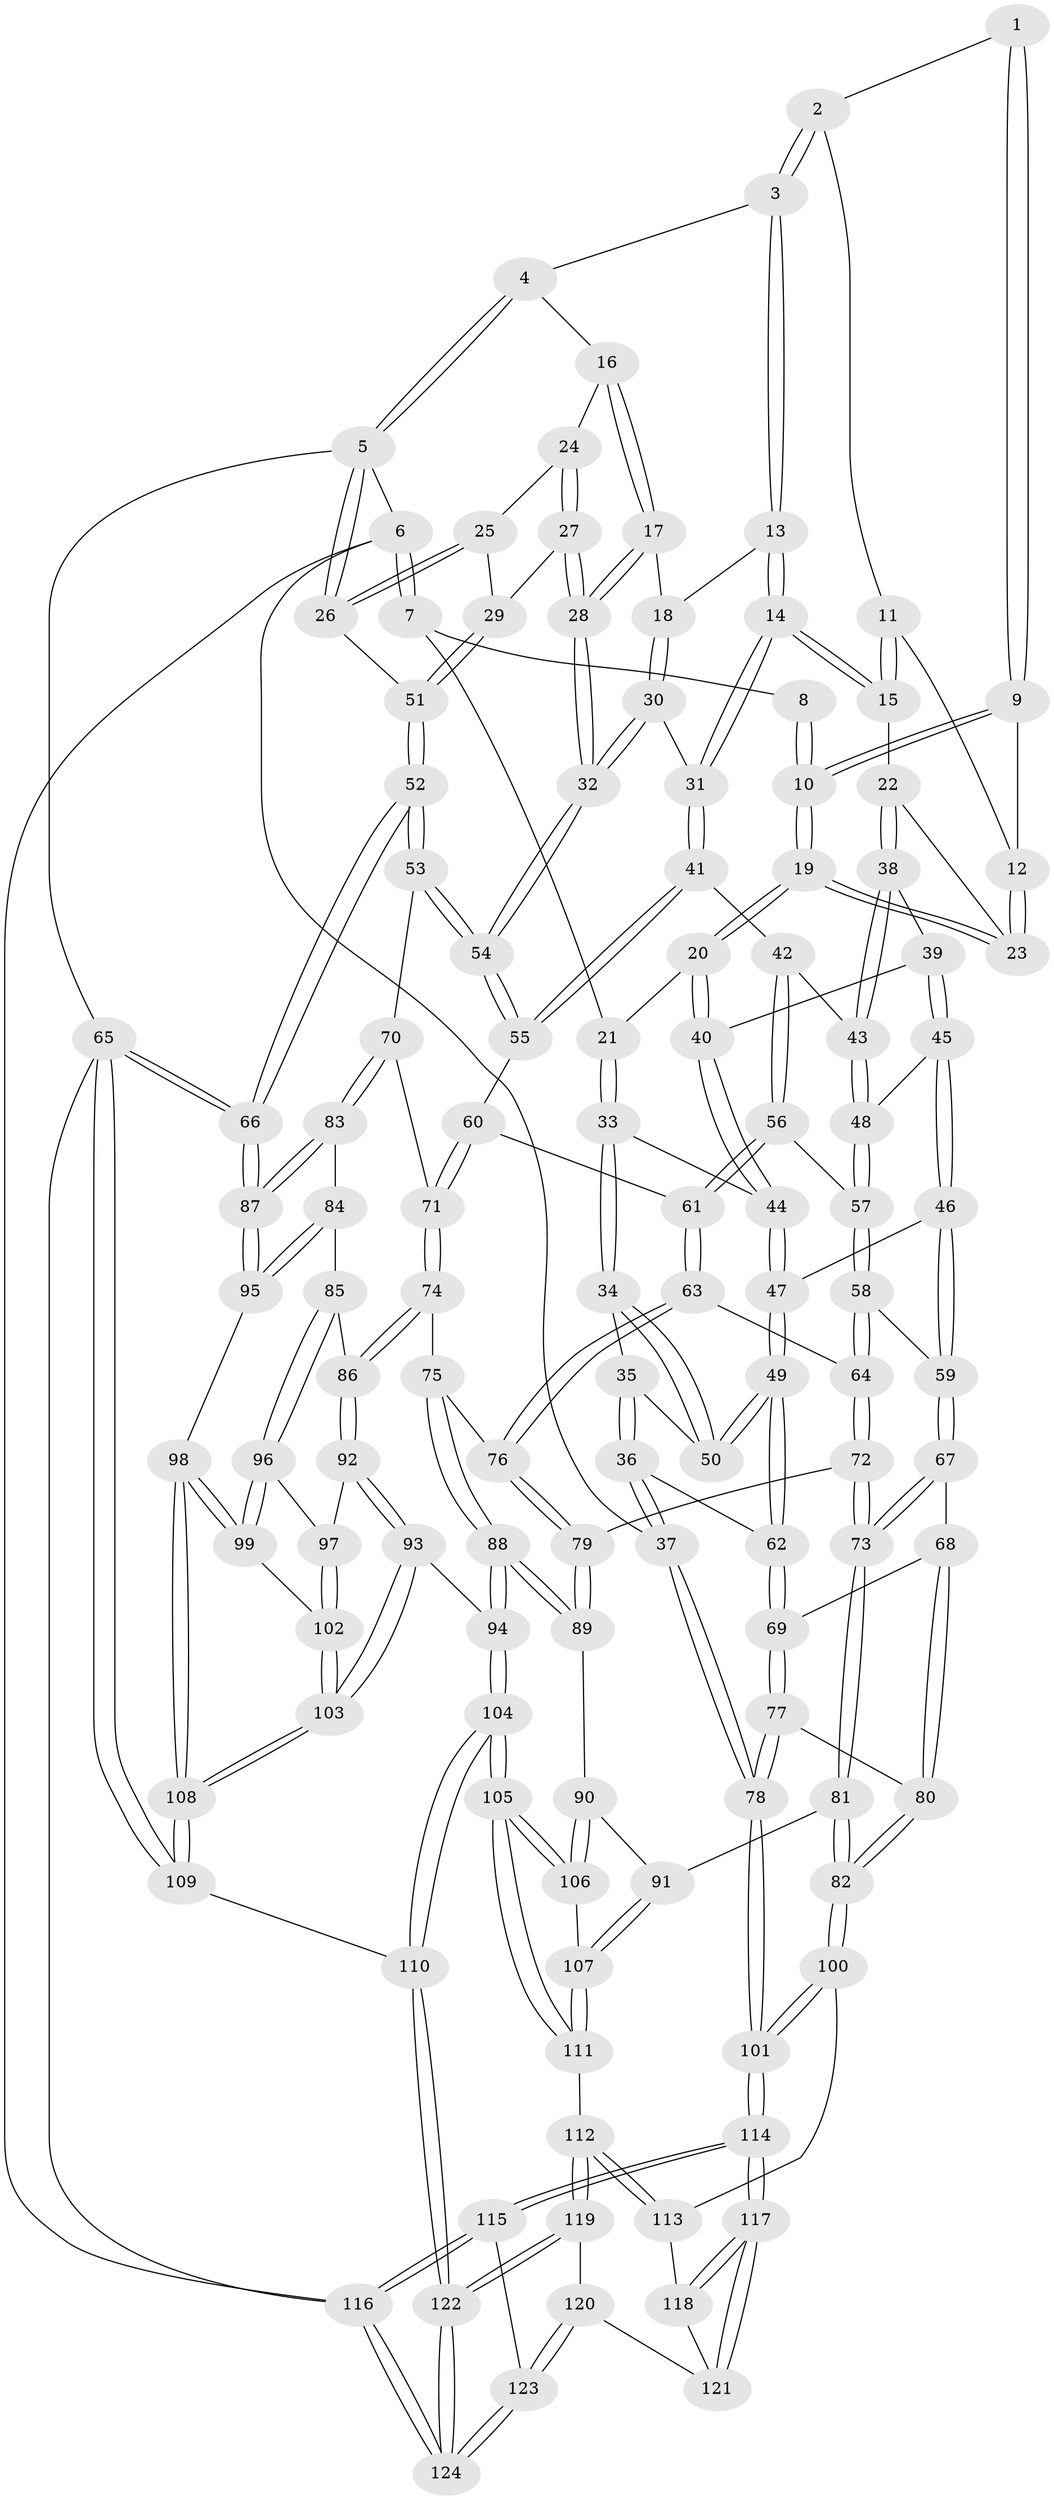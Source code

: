 // Generated by graph-tools (version 1.1) at 2025/17/03/09/25 04:17:10]
// undirected, 124 vertices, 307 edges
graph export_dot {
graph [start="1"]
  node [color=gray90,style=filled];
  1 [pos="+0.4490676296469245+0"];
  2 [pos="+0.5243555483785233+0"];
  3 [pos="+0.6254550507579828+0"];
  4 [pos="+0.8051309775199548+0"];
  5 [pos="+1+0"];
  6 [pos="+0+0"];
  7 [pos="+0.04616869313751851+0"];
  8 [pos="+0.26385581720399476+0"];
  9 [pos="+0.34546545820514285+0.09265844859235954"];
  10 [pos="+0.3223343297786352+0.1116173679134909"];
  11 [pos="+0.4601643990309192+0.015405727328440533"];
  12 [pos="+0.4439314603480155+0.042680176950674296"];
  13 [pos="+0.6283343070003455+0"];
  14 [pos="+0.5662618143903178+0.13710233824209422"];
  15 [pos="+0.5167856207220137+0.1338012650873417"];
  16 [pos="+0.8385314204552932+0.015231436529648451"];
  17 [pos="+0.7805901361838185+0.13294655369102354"];
  18 [pos="+0.7030004196292192+0.1264040587968364"];
  19 [pos="+0.31696519071594675+0.12571837829095686"];
  20 [pos="+0.3152963757344941+0.12817961770058317"];
  21 [pos="+0.13212011092118872+0.06365211053963857"];
  22 [pos="+0.46272109654523275+0.15391454469972515"];
  23 [pos="+0.44106762421820644+0.11683382210124109"];
  24 [pos="+0.8877426083970247+0.08330151518188056"];
  25 [pos="+0.901188455140476+0.084506540068753"];
  26 [pos="+1+0"];
  27 [pos="+0.9005558271302243+0.19712611913707143"];
  28 [pos="+0.840320276091509+0.2621754057336285"];
  29 [pos="+1+0.13884543639619662"];
  30 [pos="+0.6816968594946491+0.16957941960040424"];
  31 [pos="+0.6031274067607846+0.23190385608481034"];
  32 [pos="+0.8347589800169894+0.28197766270623176"];
  33 [pos="+0.10371887415614492+0.17229207180849568"];
  34 [pos="+0.06918273030934326+0.2013494246485265"];
  35 [pos="+0.010865266830334199+0.23078171935943678"];
  36 [pos="+0+0.30972016476673586"];
  37 [pos="+0+0.32674008100111024"];
  38 [pos="+0.4362733327460485+0.21395032300961064"];
  39 [pos="+0.3448799115476525+0.2024642094079868"];
  40 [pos="+0.32153682420372026+0.17779905026577772"];
  41 [pos="+0.5977335862011277+0.264249398607106"];
  42 [pos="+0.5820291139217268+0.2681886840508104"];
  43 [pos="+0.4513991099912834+0.23284946387202485"];
  44 [pos="+0.20947226471583963+0.2363083073521267"];
  45 [pos="+0.333888105266701+0.2838227053757965"];
  46 [pos="+0.2516800537536877+0.3898300413681849"];
  47 [pos="+0.2370718766190431+0.3876774983096656"];
  48 [pos="+0.4240007256751549+0.32507099079267643"];
  49 [pos="+0.19368496010285957+0.40416091812718197"];
  50 [pos="+0.17921075842835754+0.3810300284560423"];
  51 [pos="+1+0.11138181745973252"];
  52 [pos="+1+0.5198412923611633"];
  53 [pos="+0.867744579413134+0.4386924588563554"];
  54 [pos="+0.8252855782300701+0.3689107430309215"];
  55 [pos="+0.6635774238224799+0.3268126972679024"];
  56 [pos="+0.46464308328074105+0.39729512158648295"];
  57 [pos="+0.4412912640516709+0.3930235770026048"];
  58 [pos="+0.3429320653062417+0.4397941769196995"];
  59 [pos="+0.3266654622597026+0.43993103269383227"];
  60 [pos="+0.5710280346408805+0.453794338268422"];
  61 [pos="+0.5319438627354761+0.4654880241244879"];
  62 [pos="+0.1882521205631383+0.4078190656792779"];
  63 [pos="+0.5209954656147182+0.5127192837215557"];
  64 [pos="+0.42221896779206547+0.5389396614677857"];
  65 [pos="+1+1"];
  66 [pos="+1+0.7829223321720723"];
  67 [pos="+0.3024858413658396+0.547304551945847"];
  68 [pos="+0.21276332096850606+0.568500516713317"];
  69 [pos="+0.152906655623002+0.48538965554253316"];
  70 [pos="+0.8416283231531214+0.4625703771827524"];
  71 [pos="+0.7014839622218273+0.5284389526307302"];
  72 [pos="+0.39851784709483107+0.6329343269462109"];
  73 [pos="+0.3485649386777048+0.6441115054473304"];
  74 [pos="+0.6265888823441791+0.6301733343605793"];
  75 [pos="+0.5551830542547117+0.6148095140359157"];
  76 [pos="+0.5550546694530468+0.6147222676864631"];
  77 [pos="+0+0.609146706944857"];
  78 [pos="+0+0.6508384576372743"];
  79 [pos="+0.42433356994955945+0.6425929651295748"];
  80 [pos="+0.1979691439161327+0.6492656617820679"];
  81 [pos="+0.27221968248306755+0.7358274463067235"];
  82 [pos="+0.2692400212772186+0.7362692375325698"];
  83 [pos="+0.8004245931192904+0.5994219718581556"];
  84 [pos="+0.7493323343125139+0.7029235830024985"];
  85 [pos="+0.7350505406062541+0.7046964233380886"];
  86 [pos="+0.6511964123747239+0.6763818682749585"];
  87 [pos="+0.8941279034294065+0.7788262957331685"];
  88 [pos="+0.5029255296699789+0.7695557774294268"];
  89 [pos="+0.47174872647559773+0.7649647104084153"];
  90 [pos="+0.4570570212665542+0.7722960880852415"];
  91 [pos="+0.31290817628062934+0.7655131713929585"];
  92 [pos="+0.6203149646113004+0.7469790406562526"];
  93 [pos="+0.5832780860377493+0.7827306007996223"];
  94 [pos="+0.5305279438033292+0.7899287743440114"];
  95 [pos="+0.8798112511497888+0.7799065520668821"];
  96 [pos="+0.7160089514968994+0.7884759795686888"];
  97 [pos="+0.6505350431168135+0.7733153117186393"];
  98 [pos="+0.8158977197539113+0.8277926667294455"];
  99 [pos="+0.7172447702063494+0.7999181604392126"];
  100 [pos="+0.22675727792677294+0.7776413836508195"];
  101 [pos="+0+0.71721025638127"];
  102 [pos="+0.6882129629797786+0.8445708577200048"];
  103 [pos="+0.669482980705508+0.9119806454562145"];
  104 [pos="+0.500610179420039+1"];
  105 [pos="+0.48639600765144064+1"];
  106 [pos="+0.4288957992951165+0.8478219469351458"];
  107 [pos="+0.34484783291379256+0.8286844826014836"];
  108 [pos="+0.6846076852987852+1"];
  109 [pos="+0.6569341840644393+1"];
  110 [pos="+0.546943580414316+1"];
  111 [pos="+0.35022530816470043+0.9232858039750214"];
  112 [pos="+0.2714836731947091+0.9234900357895608"];
  113 [pos="+0.22141153083925436+0.800883574525638"];
  114 [pos="+0+0.7337286471441443"];
  115 [pos="+0+0.8282999473192224"];
  116 [pos="+0+1"];
  117 [pos="+0+0.780368751709671"];
  118 [pos="+0.17280495940259688+0.859004756198662"];
  119 [pos="+0.23972686834013118+0.9626339483653219"];
  120 [pos="+0.14578251986458526+0.9321906515743764"];
  121 [pos="+0.14407233861571656+0.9234287420732795"];
  122 [pos="+0.2783815744541462+1"];
  123 [pos="+0.12280948913531951+0.9743065129665555"];
  124 [pos="+0.0732945803643064+1"];
  1 -- 2;
  1 -- 9;
  1 -- 9;
  2 -- 3;
  2 -- 3;
  2 -- 11;
  3 -- 4;
  3 -- 13;
  3 -- 13;
  4 -- 5;
  4 -- 5;
  4 -- 16;
  5 -- 6;
  5 -- 26;
  5 -- 26;
  5 -- 65;
  6 -- 7;
  6 -- 7;
  6 -- 37;
  6 -- 116;
  7 -- 8;
  7 -- 21;
  8 -- 10;
  8 -- 10;
  9 -- 10;
  9 -- 10;
  9 -- 12;
  10 -- 19;
  10 -- 19;
  11 -- 12;
  11 -- 15;
  11 -- 15;
  12 -- 23;
  12 -- 23;
  13 -- 14;
  13 -- 14;
  13 -- 18;
  14 -- 15;
  14 -- 15;
  14 -- 31;
  14 -- 31;
  15 -- 22;
  16 -- 17;
  16 -- 17;
  16 -- 24;
  17 -- 18;
  17 -- 28;
  17 -- 28;
  18 -- 30;
  18 -- 30;
  19 -- 20;
  19 -- 20;
  19 -- 23;
  19 -- 23;
  20 -- 21;
  20 -- 40;
  20 -- 40;
  21 -- 33;
  21 -- 33;
  22 -- 23;
  22 -- 38;
  22 -- 38;
  24 -- 25;
  24 -- 27;
  24 -- 27;
  25 -- 26;
  25 -- 26;
  25 -- 29;
  26 -- 51;
  27 -- 28;
  27 -- 28;
  27 -- 29;
  28 -- 32;
  28 -- 32;
  29 -- 51;
  29 -- 51;
  30 -- 31;
  30 -- 32;
  30 -- 32;
  31 -- 41;
  31 -- 41;
  32 -- 54;
  32 -- 54;
  33 -- 34;
  33 -- 34;
  33 -- 44;
  34 -- 35;
  34 -- 50;
  34 -- 50;
  35 -- 36;
  35 -- 36;
  35 -- 50;
  36 -- 37;
  36 -- 37;
  36 -- 62;
  37 -- 78;
  37 -- 78;
  38 -- 39;
  38 -- 43;
  38 -- 43;
  39 -- 40;
  39 -- 45;
  39 -- 45;
  40 -- 44;
  40 -- 44;
  41 -- 42;
  41 -- 55;
  41 -- 55;
  42 -- 43;
  42 -- 56;
  42 -- 56;
  43 -- 48;
  43 -- 48;
  44 -- 47;
  44 -- 47;
  45 -- 46;
  45 -- 46;
  45 -- 48;
  46 -- 47;
  46 -- 59;
  46 -- 59;
  47 -- 49;
  47 -- 49;
  48 -- 57;
  48 -- 57;
  49 -- 50;
  49 -- 50;
  49 -- 62;
  49 -- 62;
  51 -- 52;
  51 -- 52;
  52 -- 53;
  52 -- 53;
  52 -- 66;
  52 -- 66;
  53 -- 54;
  53 -- 54;
  53 -- 70;
  54 -- 55;
  54 -- 55;
  55 -- 60;
  56 -- 57;
  56 -- 61;
  56 -- 61;
  57 -- 58;
  57 -- 58;
  58 -- 59;
  58 -- 64;
  58 -- 64;
  59 -- 67;
  59 -- 67;
  60 -- 61;
  60 -- 71;
  60 -- 71;
  61 -- 63;
  61 -- 63;
  62 -- 69;
  62 -- 69;
  63 -- 64;
  63 -- 76;
  63 -- 76;
  64 -- 72;
  64 -- 72;
  65 -- 66;
  65 -- 66;
  65 -- 109;
  65 -- 109;
  65 -- 116;
  66 -- 87;
  66 -- 87;
  67 -- 68;
  67 -- 73;
  67 -- 73;
  68 -- 69;
  68 -- 80;
  68 -- 80;
  69 -- 77;
  69 -- 77;
  70 -- 71;
  70 -- 83;
  70 -- 83;
  71 -- 74;
  71 -- 74;
  72 -- 73;
  72 -- 73;
  72 -- 79;
  73 -- 81;
  73 -- 81;
  74 -- 75;
  74 -- 86;
  74 -- 86;
  75 -- 76;
  75 -- 88;
  75 -- 88;
  76 -- 79;
  76 -- 79;
  77 -- 78;
  77 -- 78;
  77 -- 80;
  78 -- 101;
  78 -- 101;
  79 -- 89;
  79 -- 89;
  80 -- 82;
  80 -- 82;
  81 -- 82;
  81 -- 82;
  81 -- 91;
  82 -- 100;
  82 -- 100;
  83 -- 84;
  83 -- 87;
  83 -- 87;
  84 -- 85;
  84 -- 95;
  84 -- 95;
  85 -- 86;
  85 -- 96;
  85 -- 96;
  86 -- 92;
  86 -- 92;
  87 -- 95;
  87 -- 95;
  88 -- 89;
  88 -- 89;
  88 -- 94;
  88 -- 94;
  89 -- 90;
  90 -- 91;
  90 -- 106;
  90 -- 106;
  91 -- 107;
  91 -- 107;
  92 -- 93;
  92 -- 93;
  92 -- 97;
  93 -- 94;
  93 -- 103;
  93 -- 103;
  94 -- 104;
  94 -- 104;
  95 -- 98;
  96 -- 97;
  96 -- 99;
  96 -- 99;
  97 -- 102;
  97 -- 102;
  98 -- 99;
  98 -- 99;
  98 -- 108;
  98 -- 108;
  99 -- 102;
  100 -- 101;
  100 -- 101;
  100 -- 113;
  101 -- 114;
  101 -- 114;
  102 -- 103;
  102 -- 103;
  103 -- 108;
  103 -- 108;
  104 -- 105;
  104 -- 105;
  104 -- 110;
  104 -- 110;
  105 -- 106;
  105 -- 106;
  105 -- 111;
  105 -- 111;
  106 -- 107;
  107 -- 111;
  107 -- 111;
  108 -- 109;
  108 -- 109;
  109 -- 110;
  110 -- 122;
  110 -- 122;
  111 -- 112;
  112 -- 113;
  112 -- 113;
  112 -- 119;
  112 -- 119;
  113 -- 118;
  114 -- 115;
  114 -- 115;
  114 -- 117;
  114 -- 117;
  115 -- 116;
  115 -- 116;
  115 -- 123;
  116 -- 124;
  116 -- 124;
  117 -- 118;
  117 -- 118;
  117 -- 121;
  117 -- 121;
  118 -- 121;
  119 -- 120;
  119 -- 122;
  119 -- 122;
  120 -- 121;
  120 -- 123;
  120 -- 123;
  122 -- 124;
  122 -- 124;
  123 -- 124;
  123 -- 124;
}
